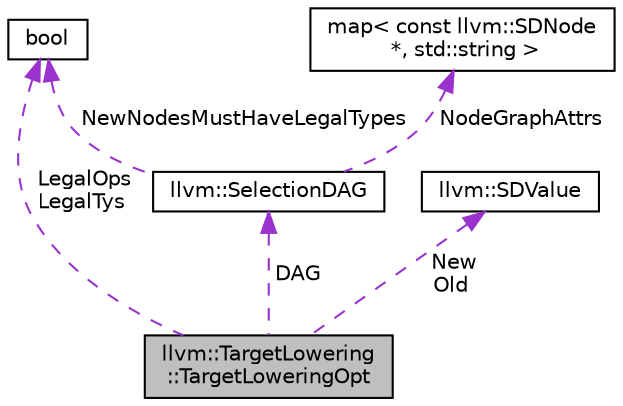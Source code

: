 digraph "llvm::TargetLowering::TargetLoweringOpt"
{
 // LATEX_PDF_SIZE
  bgcolor="transparent";
  edge [fontname="Helvetica",fontsize="10",labelfontname="Helvetica",labelfontsize="10"];
  node [fontname="Helvetica",fontsize="10",shape="box"];
  Node1 [label="llvm::TargetLowering\l::TargetLoweringOpt",height=0.2,width=0.4,color="black", fillcolor="grey75", style="filled", fontcolor="black",tooltip="A convenience struct that encapsulates a DAG, and two SDValues for returning information from TargetL..."];
  Node2 -> Node1 [dir="back",color="darkorchid3",fontsize="10",style="dashed",label=" DAG" ,fontname="Helvetica"];
  Node2 [label="llvm::SelectionDAG",height=0.2,width=0.4,color="black",URL="$classllvm_1_1SelectionDAG.html",tooltip="This is used to represent a portion of an LLVM function in a low-level Data Dependence DAG representa..."];
  Node3 -> Node2 [dir="back",color="darkorchid3",fontsize="10",style="dashed",label=" NewNodesMustHaveLegalTypes" ,fontname="Helvetica"];
  Node3 [label="bool",height=0.2,width=0.4,color="black",URL="$classbool.html",tooltip=" "];
  Node4 -> Node2 [dir="back",color="darkorchid3",fontsize="10",style="dashed",label=" NodeGraphAttrs" ,fontname="Helvetica"];
  Node4 [label="map\< const llvm::SDNode\l *, std::string \>",height=0.2,width=0.4,color="black",tooltip=" "];
  Node3 -> Node1 [dir="back",color="darkorchid3",fontsize="10",style="dashed",label=" LegalOps\nLegalTys" ,fontname="Helvetica"];
  Node5 -> Node1 [dir="back",color="darkorchid3",fontsize="10",style="dashed",label=" New\nOld" ,fontname="Helvetica"];
  Node5 [label="llvm::SDValue",height=0.2,width=0.4,color="black",URL="$classllvm_1_1SDValue.html",tooltip="Unlike LLVM values, Selection DAG nodes may return multiple values as the result of a computation."];
}
